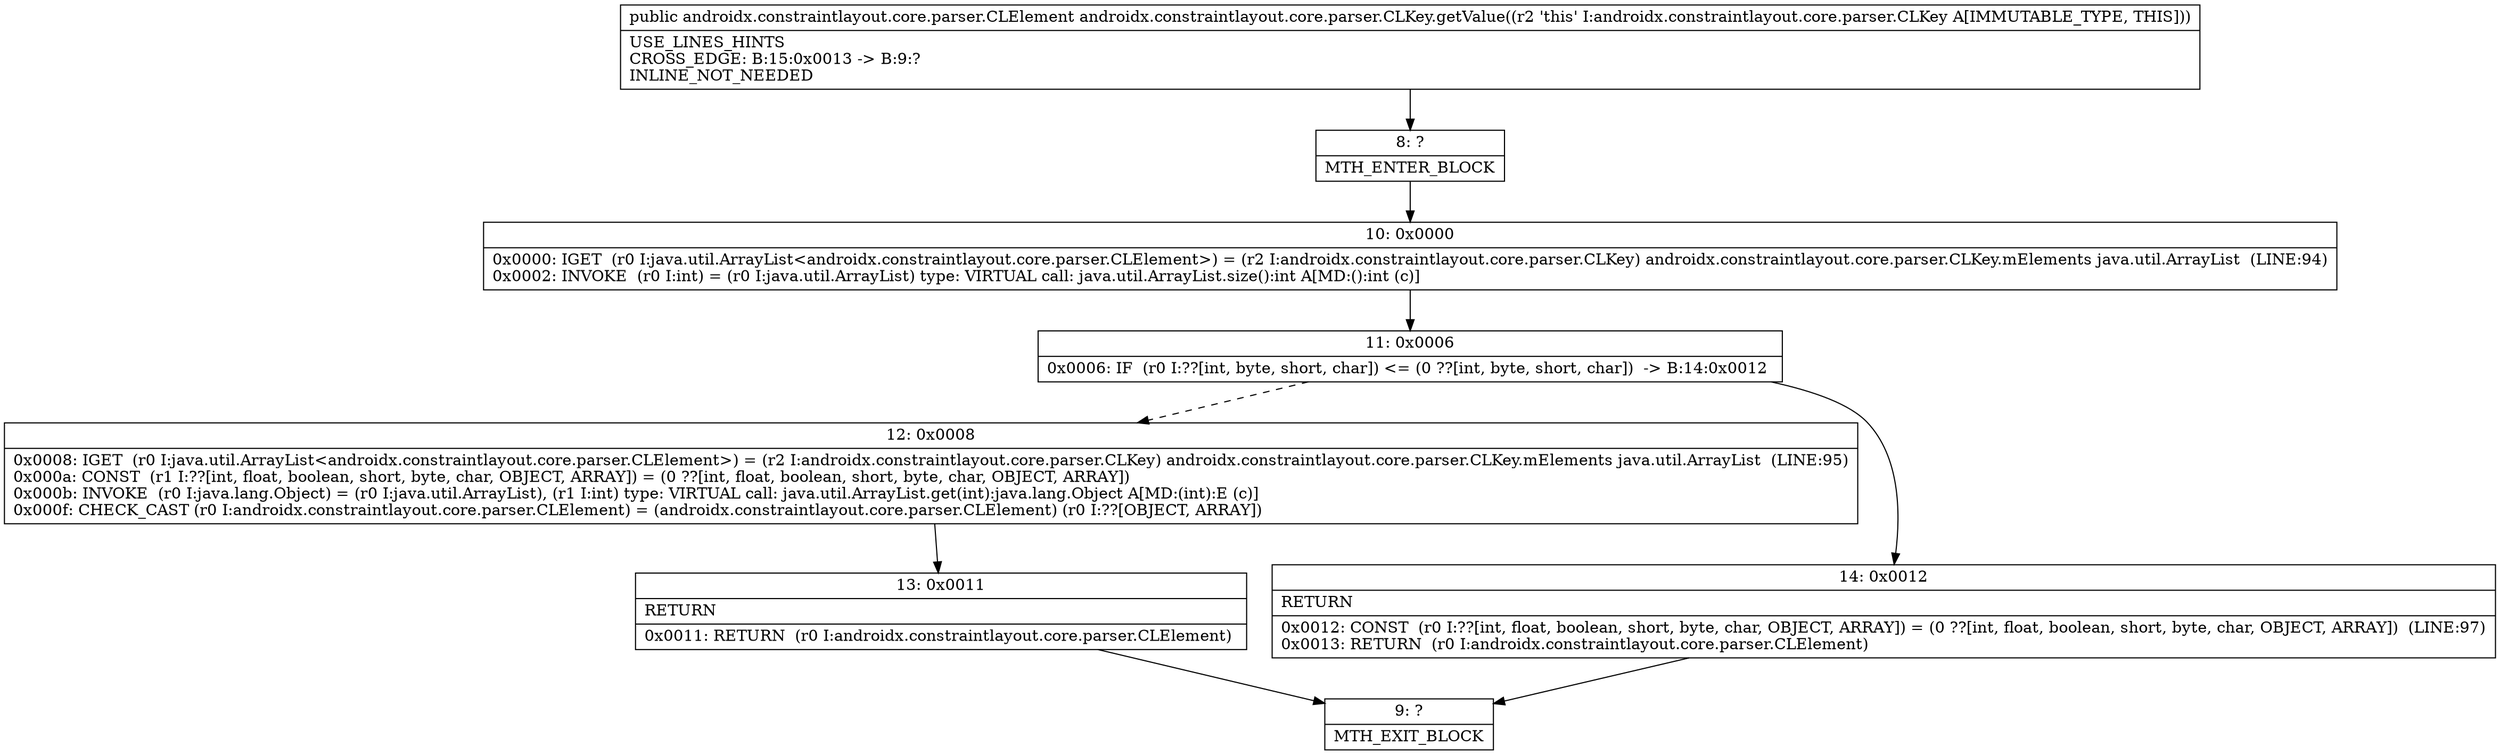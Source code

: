 digraph "CFG forandroidx.constraintlayout.core.parser.CLKey.getValue()Landroidx\/constraintlayout\/core\/parser\/CLElement;" {
Node_8 [shape=record,label="{8\:\ ?|MTH_ENTER_BLOCK\l}"];
Node_10 [shape=record,label="{10\:\ 0x0000|0x0000: IGET  (r0 I:java.util.ArrayList\<androidx.constraintlayout.core.parser.CLElement\>) = (r2 I:androidx.constraintlayout.core.parser.CLKey) androidx.constraintlayout.core.parser.CLKey.mElements java.util.ArrayList  (LINE:94)\l0x0002: INVOKE  (r0 I:int) = (r0 I:java.util.ArrayList) type: VIRTUAL call: java.util.ArrayList.size():int A[MD:():int (c)]\l}"];
Node_11 [shape=record,label="{11\:\ 0x0006|0x0006: IF  (r0 I:??[int, byte, short, char]) \<= (0 ??[int, byte, short, char])  \-\> B:14:0x0012 \l}"];
Node_12 [shape=record,label="{12\:\ 0x0008|0x0008: IGET  (r0 I:java.util.ArrayList\<androidx.constraintlayout.core.parser.CLElement\>) = (r2 I:androidx.constraintlayout.core.parser.CLKey) androidx.constraintlayout.core.parser.CLKey.mElements java.util.ArrayList  (LINE:95)\l0x000a: CONST  (r1 I:??[int, float, boolean, short, byte, char, OBJECT, ARRAY]) = (0 ??[int, float, boolean, short, byte, char, OBJECT, ARRAY]) \l0x000b: INVOKE  (r0 I:java.lang.Object) = (r0 I:java.util.ArrayList), (r1 I:int) type: VIRTUAL call: java.util.ArrayList.get(int):java.lang.Object A[MD:(int):E (c)]\l0x000f: CHECK_CAST (r0 I:androidx.constraintlayout.core.parser.CLElement) = (androidx.constraintlayout.core.parser.CLElement) (r0 I:??[OBJECT, ARRAY]) \l}"];
Node_13 [shape=record,label="{13\:\ 0x0011|RETURN\l|0x0011: RETURN  (r0 I:androidx.constraintlayout.core.parser.CLElement) \l}"];
Node_9 [shape=record,label="{9\:\ ?|MTH_EXIT_BLOCK\l}"];
Node_14 [shape=record,label="{14\:\ 0x0012|RETURN\l|0x0012: CONST  (r0 I:??[int, float, boolean, short, byte, char, OBJECT, ARRAY]) = (0 ??[int, float, boolean, short, byte, char, OBJECT, ARRAY])  (LINE:97)\l0x0013: RETURN  (r0 I:androidx.constraintlayout.core.parser.CLElement) \l}"];
MethodNode[shape=record,label="{public androidx.constraintlayout.core.parser.CLElement androidx.constraintlayout.core.parser.CLKey.getValue((r2 'this' I:androidx.constraintlayout.core.parser.CLKey A[IMMUTABLE_TYPE, THIS]))  | USE_LINES_HINTS\lCROSS_EDGE: B:15:0x0013 \-\> B:9:?\lINLINE_NOT_NEEDED\l}"];
MethodNode -> Node_8;Node_8 -> Node_10;
Node_10 -> Node_11;
Node_11 -> Node_12[style=dashed];
Node_11 -> Node_14;
Node_12 -> Node_13;
Node_13 -> Node_9;
Node_14 -> Node_9;
}


